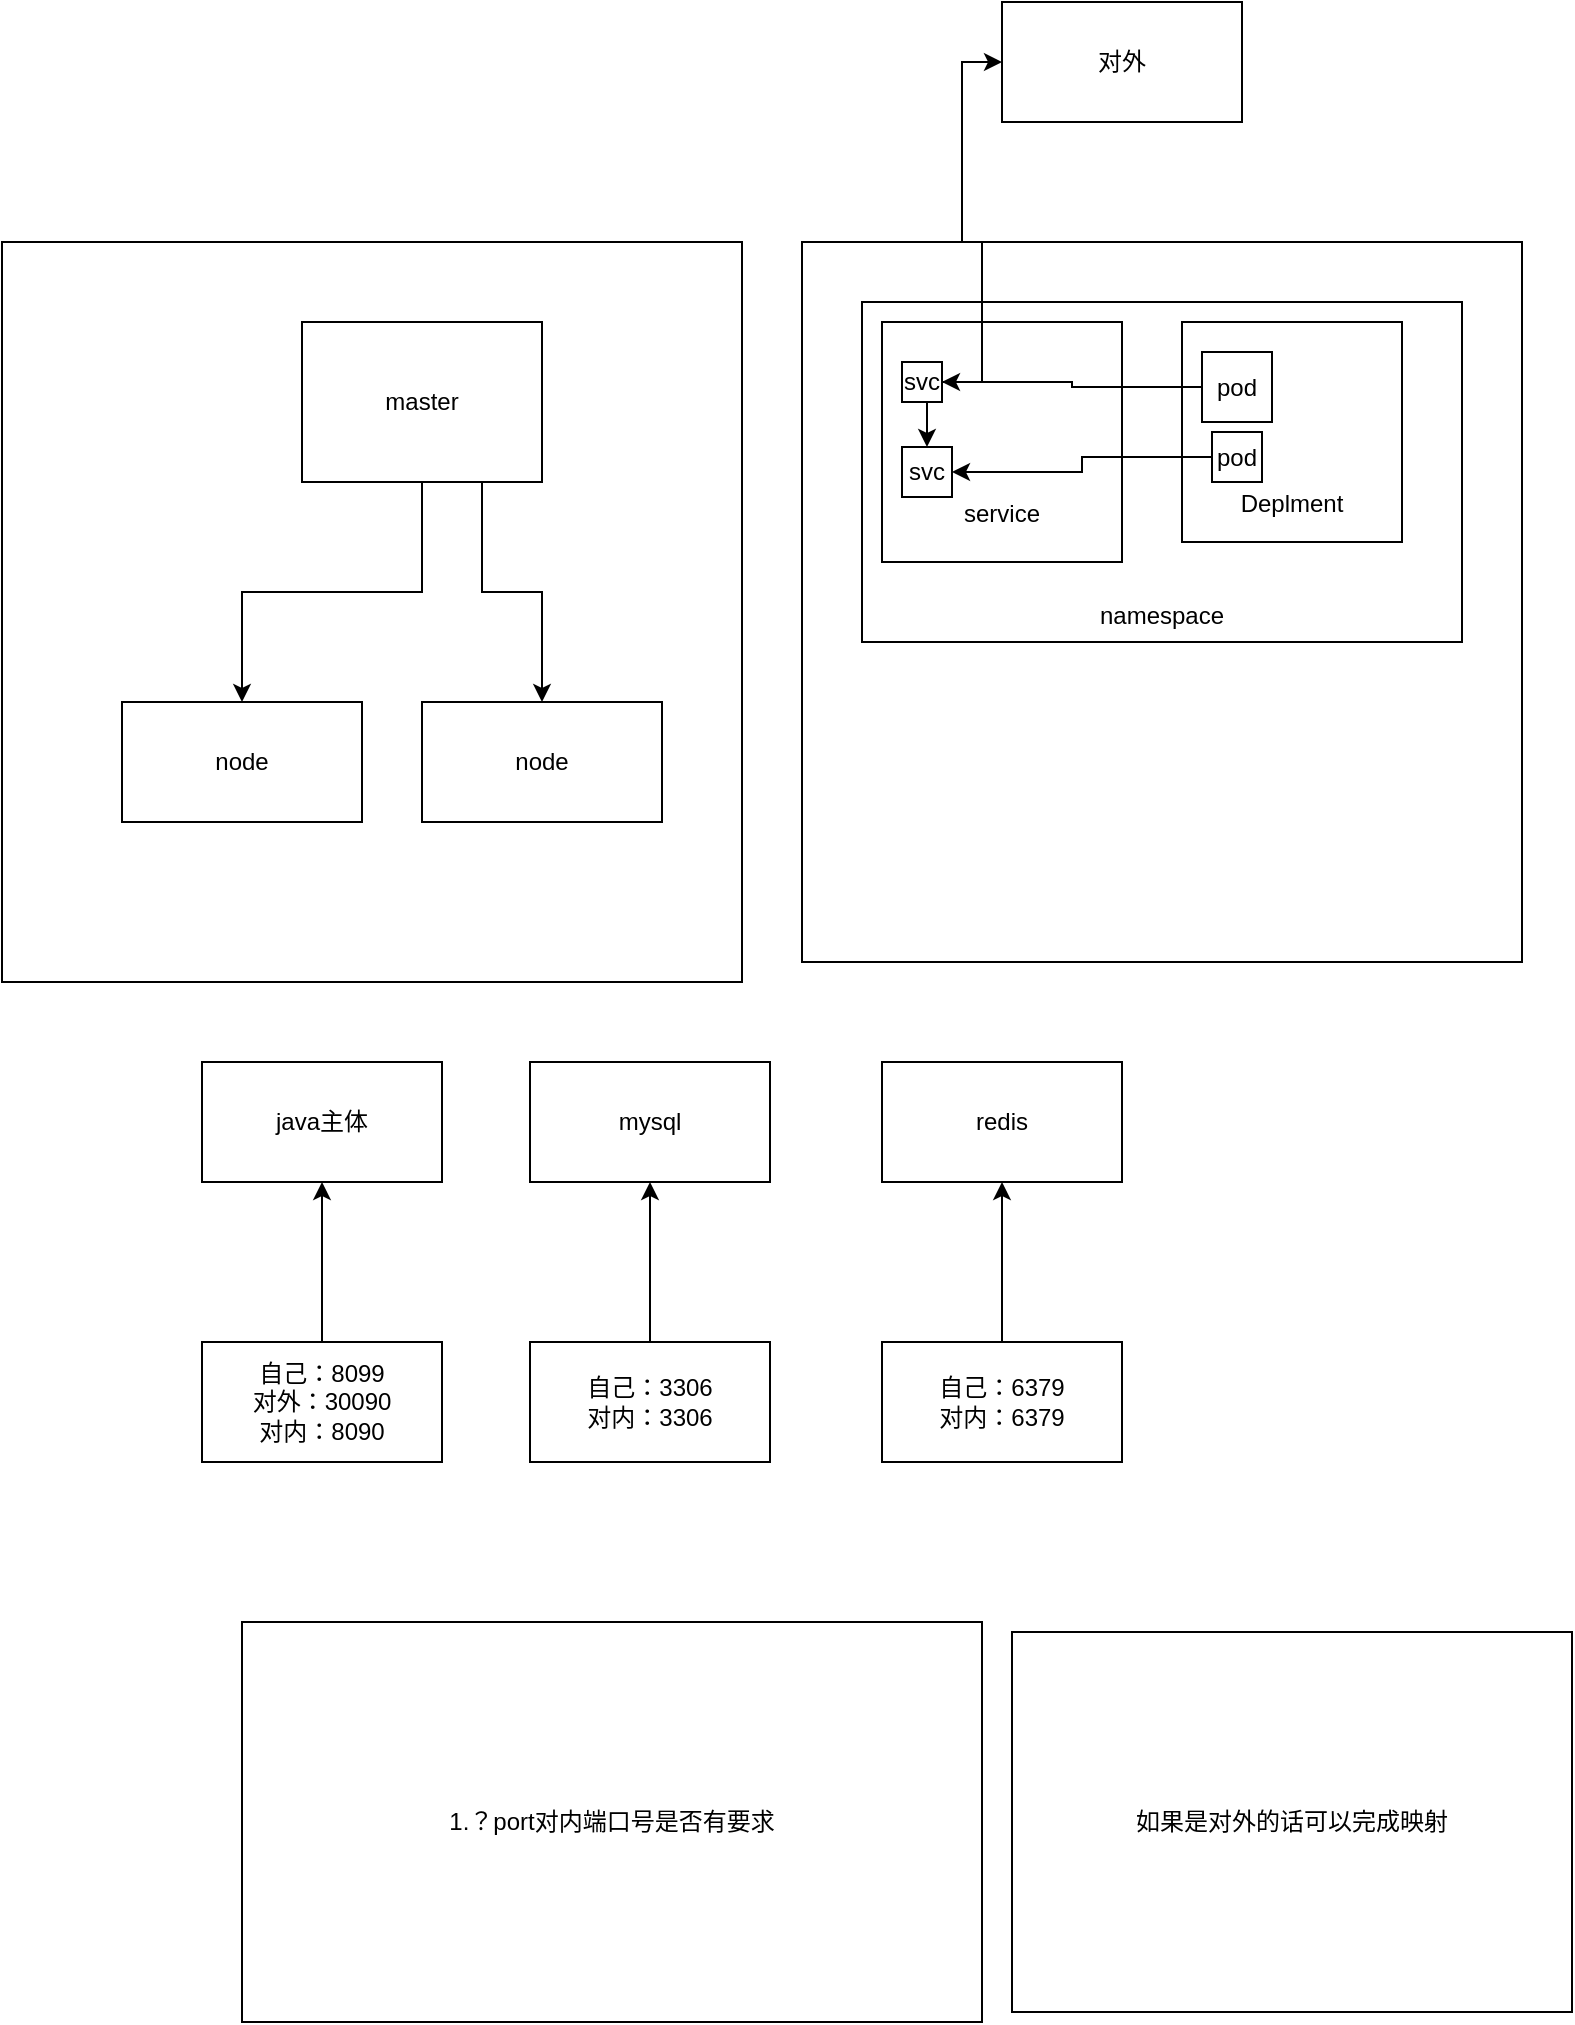 <mxfile version="20.0.4" type="github">
  <diagram id="aE9kvv7NJy-3S83cpJ76" name="Page-1">
    <mxGraphModel dx="1292" dy="578" grid="1" gridSize="10" guides="1" tooltips="1" connect="1" arrows="1" fold="1" page="1" pageScale="1" pageWidth="827" pageHeight="1169" math="0" shadow="0">
      <root>
        <mxCell id="0" />
        <mxCell id="1" parent="0" />
        <mxCell id="0Yh7rT4wNSJPTgpAmVTI-1" value="" style="whiteSpace=wrap;html=1;aspect=fixed;" vertex="1" parent="1">
          <mxGeometry x="30" y="120" width="370" height="370" as="geometry" />
        </mxCell>
        <mxCell id="0Yh7rT4wNSJPTgpAmVTI-6" style="edgeStyle=orthogonalEdgeStyle;rounded=0;orthogonalLoop=1;jettySize=auto;html=1;exitX=0.5;exitY=1;exitDx=0;exitDy=0;entryX=0.5;entryY=0;entryDx=0;entryDy=0;" edge="1" parent="1" source="0Yh7rT4wNSJPTgpAmVTI-2" target="0Yh7rT4wNSJPTgpAmVTI-3">
          <mxGeometry relative="1" as="geometry" />
        </mxCell>
        <mxCell id="0Yh7rT4wNSJPTgpAmVTI-7" style="edgeStyle=orthogonalEdgeStyle;rounded=0;orthogonalLoop=1;jettySize=auto;html=1;exitX=0.75;exitY=1;exitDx=0;exitDy=0;" edge="1" parent="1" source="0Yh7rT4wNSJPTgpAmVTI-2" target="0Yh7rT4wNSJPTgpAmVTI-4">
          <mxGeometry relative="1" as="geometry" />
        </mxCell>
        <mxCell id="0Yh7rT4wNSJPTgpAmVTI-2" value="master" style="rounded=0;whiteSpace=wrap;html=1;" vertex="1" parent="1">
          <mxGeometry x="180" y="160" width="120" height="80" as="geometry" />
        </mxCell>
        <mxCell id="0Yh7rT4wNSJPTgpAmVTI-3" value="node" style="rounded=0;whiteSpace=wrap;html=1;" vertex="1" parent="1">
          <mxGeometry x="90" y="350" width="120" height="60" as="geometry" />
        </mxCell>
        <mxCell id="0Yh7rT4wNSJPTgpAmVTI-4" value="node" style="rounded=0;whiteSpace=wrap;html=1;" vertex="1" parent="1">
          <mxGeometry x="240" y="350" width="120" height="60" as="geometry" />
        </mxCell>
        <mxCell id="0Yh7rT4wNSJPTgpAmVTI-8" value="" style="whiteSpace=wrap;html=1;aspect=fixed;" vertex="1" parent="1">
          <mxGeometry x="430" y="120" width="360" height="360" as="geometry" />
        </mxCell>
        <mxCell id="0Yh7rT4wNSJPTgpAmVTI-9" value="&lt;br&gt;&lt;br&gt;&lt;br&gt;&lt;br&gt;&lt;br&gt;&lt;br&gt;&lt;br&gt;&lt;br&gt;&lt;br&gt;&lt;br&gt;namespace" style="rounded=0;whiteSpace=wrap;html=1;" vertex="1" parent="1">
          <mxGeometry x="460" y="150" width="300" height="170" as="geometry" />
        </mxCell>
        <mxCell id="0Yh7rT4wNSJPTgpAmVTI-10" value="&lt;br&gt;&lt;br&gt;&lt;br&gt;&lt;br&gt;&lt;br&gt;service" style="whiteSpace=wrap;html=1;aspect=fixed;" vertex="1" parent="1">
          <mxGeometry x="470" y="160" width="120" height="120" as="geometry" />
        </mxCell>
        <mxCell id="0Yh7rT4wNSJPTgpAmVTI-11" value="&lt;br&gt;&lt;br&gt;&lt;br&gt;&lt;br&gt;&lt;br&gt;Deplment" style="whiteSpace=wrap;html=1;aspect=fixed;" vertex="1" parent="1">
          <mxGeometry x="620" y="160" width="110" height="110" as="geometry" />
        </mxCell>
        <mxCell id="0Yh7rT4wNSJPTgpAmVTI-15" style="edgeStyle=orthogonalEdgeStyle;rounded=0;orthogonalLoop=1;jettySize=auto;html=1;entryX=1;entryY=0.5;entryDx=0;entryDy=0;" edge="1" parent="1" source="0Yh7rT4wNSJPTgpAmVTI-12" target="0Yh7rT4wNSJPTgpAmVTI-14">
          <mxGeometry relative="1" as="geometry" />
        </mxCell>
        <mxCell id="0Yh7rT4wNSJPTgpAmVTI-12" value="pod" style="whiteSpace=wrap;html=1;aspect=fixed;" vertex="1" parent="1">
          <mxGeometry x="630" y="175" width="35" height="35" as="geometry" />
        </mxCell>
        <mxCell id="0Yh7rT4wNSJPTgpAmVTI-17" style="edgeStyle=orthogonalEdgeStyle;rounded=0;orthogonalLoop=1;jettySize=auto;html=1;exitX=0;exitY=0.5;exitDx=0;exitDy=0;entryX=1;entryY=0.5;entryDx=0;entryDy=0;" edge="1" parent="1" source="0Yh7rT4wNSJPTgpAmVTI-13" target="0Yh7rT4wNSJPTgpAmVTI-16">
          <mxGeometry relative="1" as="geometry" />
        </mxCell>
        <mxCell id="0Yh7rT4wNSJPTgpAmVTI-13" value="pod" style="whiteSpace=wrap;html=1;aspect=fixed;" vertex="1" parent="1">
          <mxGeometry x="635" y="215" width="25" height="25" as="geometry" />
        </mxCell>
        <mxCell id="0Yh7rT4wNSJPTgpAmVTI-18" style="edgeStyle=orthogonalEdgeStyle;rounded=0;orthogonalLoop=1;jettySize=auto;html=1;exitX=0.5;exitY=1;exitDx=0;exitDy=0;entryX=0.5;entryY=0;entryDx=0;entryDy=0;" edge="1" parent="1" source="0Yh7rT4wNSJPTgpAmVTI-14" target="0Yh7rT4wNSJPTgpAmVTI-16">
          <mxGeometry relative="1" as="geometry" />
        </mxCell>
        <mxCell id="0Yh7rT4wNSJPTgpAmVTI-19" style="edgeStyle=orthogonalEdgeStyle;rounded=0;orthogonalLoop=1;jettySize=auto;html=1;entryX=0;entryY=0.5;entryDx=0;entryDy=0;" edge="1" parent="1" source="0Yh7rT4wNSJPTgpAmVTI-14" target="0Yh7rT4wNSJPTgpAmVTI-20">
          <mxGeometry relative="1" as="geometry">
            <mxPoint x="490" y="60" as="targetPoint" />
          </mxGeometry>
        </mxCell>
        <mxCell id="0Yh7rT4wNSJPTgpAmVTI-14" value="svc" style="whiteSpace=wrap;html=1;aspect=fixed;" vertex="1" parent="1">
          <mxGeometry x="480" y="180" width="20" height="20" as="geometry" />
        </mxCell>
        <mxCell id="0Yh7rT4wNSJPTgpAmVTI-16" value="svc" style="whiteSpace=wrap;html=1;aspect=fixed;" vertex="1" parent="1">
          <mxGeometry x="480" y="222.5" width="25" height="25" as="geometry" />
        </mxCell>
        <mxCell id="0Yh7rT4wNSJPTgpAmVTI-20" value="对外" style="rounded=0;whiteSpace=wrap;html=1;" vertex="1" parent="1">
          <mxGeometry x="530" width="120" height="60" as="geometry" />
        </mxCell>
        <mxCell id="0Yh7rT4wNSJPTgpAmVTI-21" value="java主体" style="rounded=0;whiteSpace=wrap;html=1;" vertex="1" parent="1">
          <mxGeometry x="130" y="530" width="120" height="60" as="geometry" />
        </mxCell>
        <mxCell id="0Yh7rT4wNSJPTgpAmVTI-22" value="mysql" style="rounded=0;whiteSpace=wrap;html=1;" vertex="1" parent="1">
          <mxGeometry x="294" y="530" width="120" height="60" as="geometry" />
        </mxCell>
        <mxCell id="0Yh7rT4wNSJPTgpAmVTI-23" value="redis" style="rounded=0;whiteSpace=wrap;html=1;" vertex="1" parent="1">
          <mxGeometry x="470" y="530" width="120" height="60" as="geometry" />
        </mxCell>
        <mxCell id="0Yh7rT4wNSJPTgpAmVTI-28" style="edgeStyle=orthogonalEdgeStyle;rounded=0;orthogonalLoop=1;jettySize=auto;html=1;" edge="1" parent="1" source="0Yh7rT4wNSJPTgpAmVTI-24" target="0Yh7rT4wNSJPTgpAmVTI-21">
          <mxGeometry relative="1" as="geometry" />
        </mxCell>
        <mxCell id="0Yh7rT4wNSJPTgpAmVTI-24" value="自己：8099&lt;br&gt;对外：30090&lt;br&gt;对内：8090" style="rounded=0;whiteSpace=wrap;html=1;" vertex="1" parent="1">
          <mxGeometry x="130" y="670" width="120" height="60" as="geometry" />
        </mxCell>
        <mxCell id="0Yh7rT4wNSJPTgpAmVTI-31" style="edgeStyle=orthogonalEdgeStyle;rounded=0;orthogonalLoop=1;jettySize=auto;html=1;" edge="1" parent="1" source="0Yh7rT4wNSJPTgpAmVTI-25" target="0Yh7rT4wNSJPTgpAmVTI-22">
          <mxGeometry relative="1" as="geometry" />
        </mxCell>
        <mxCell id="0Yh7rT4wNSJPTgpAmVTI-25" value="自己：3306&lt;br&gt;对内：3306" style="rounded=0;whiteSpace=wrap;html=1;" vertex="1" parent="1">
          <mxGeometry x="294" y="670" width="120" height="60" as="geometry" />
        </mxCell>
        <mxCell id="0Yh7rT4wNSJPTgpAmVTI-32" style="edgeStyle=orthogonalEdgeStyle;rounded=0;orthogonalLoop=1;jettySize=auto;html=1;" edge="1" parent="1" source="0Yh7rT4wNSJPTgpAmVTI-26" target="0Yh7rT4wNSJPTgpAmVTI-23">
          <mxGeometry relative="1" as="geometry" />
        </mxCell>
        <mxCell id="0Yh7rT4wNSJPTgpAmVTI-26" value="自己：6379&lt;br&gt;对内：6379" style="rounded=0;whiteSpace=wrap;html=1;" vertex="1" parent="1">
          <mxGeometry x="470" y="670" width="120" height="60" as="geometry" />
        </mxCell>
        <mxCell id="0Yh7rT4wNSJPTgpAmVTI-27" value="如果是对外的话可以完成映射" style="rounded=0;whiteSpace=wrap;html=1;" vertex="1" parent="1">
          <mxGeometry x="535" y="815" width="280" height="190" as="geometry" />
        </mxCell>
        <mxCell id="0Yh7rT4wNSJPTgpAmVTI-30" value="1.？port对内端口号是否有要求" style="rounded=0;whiteSpace=wrap;html=1;" vertex="1" parent="1">
          <mxGeometry x="150" y="810" width="370" height="200" as="geometry" />
        </mxCell>
      </root>
    </mxGraphModel>
  </diagram>
</mxfile>
